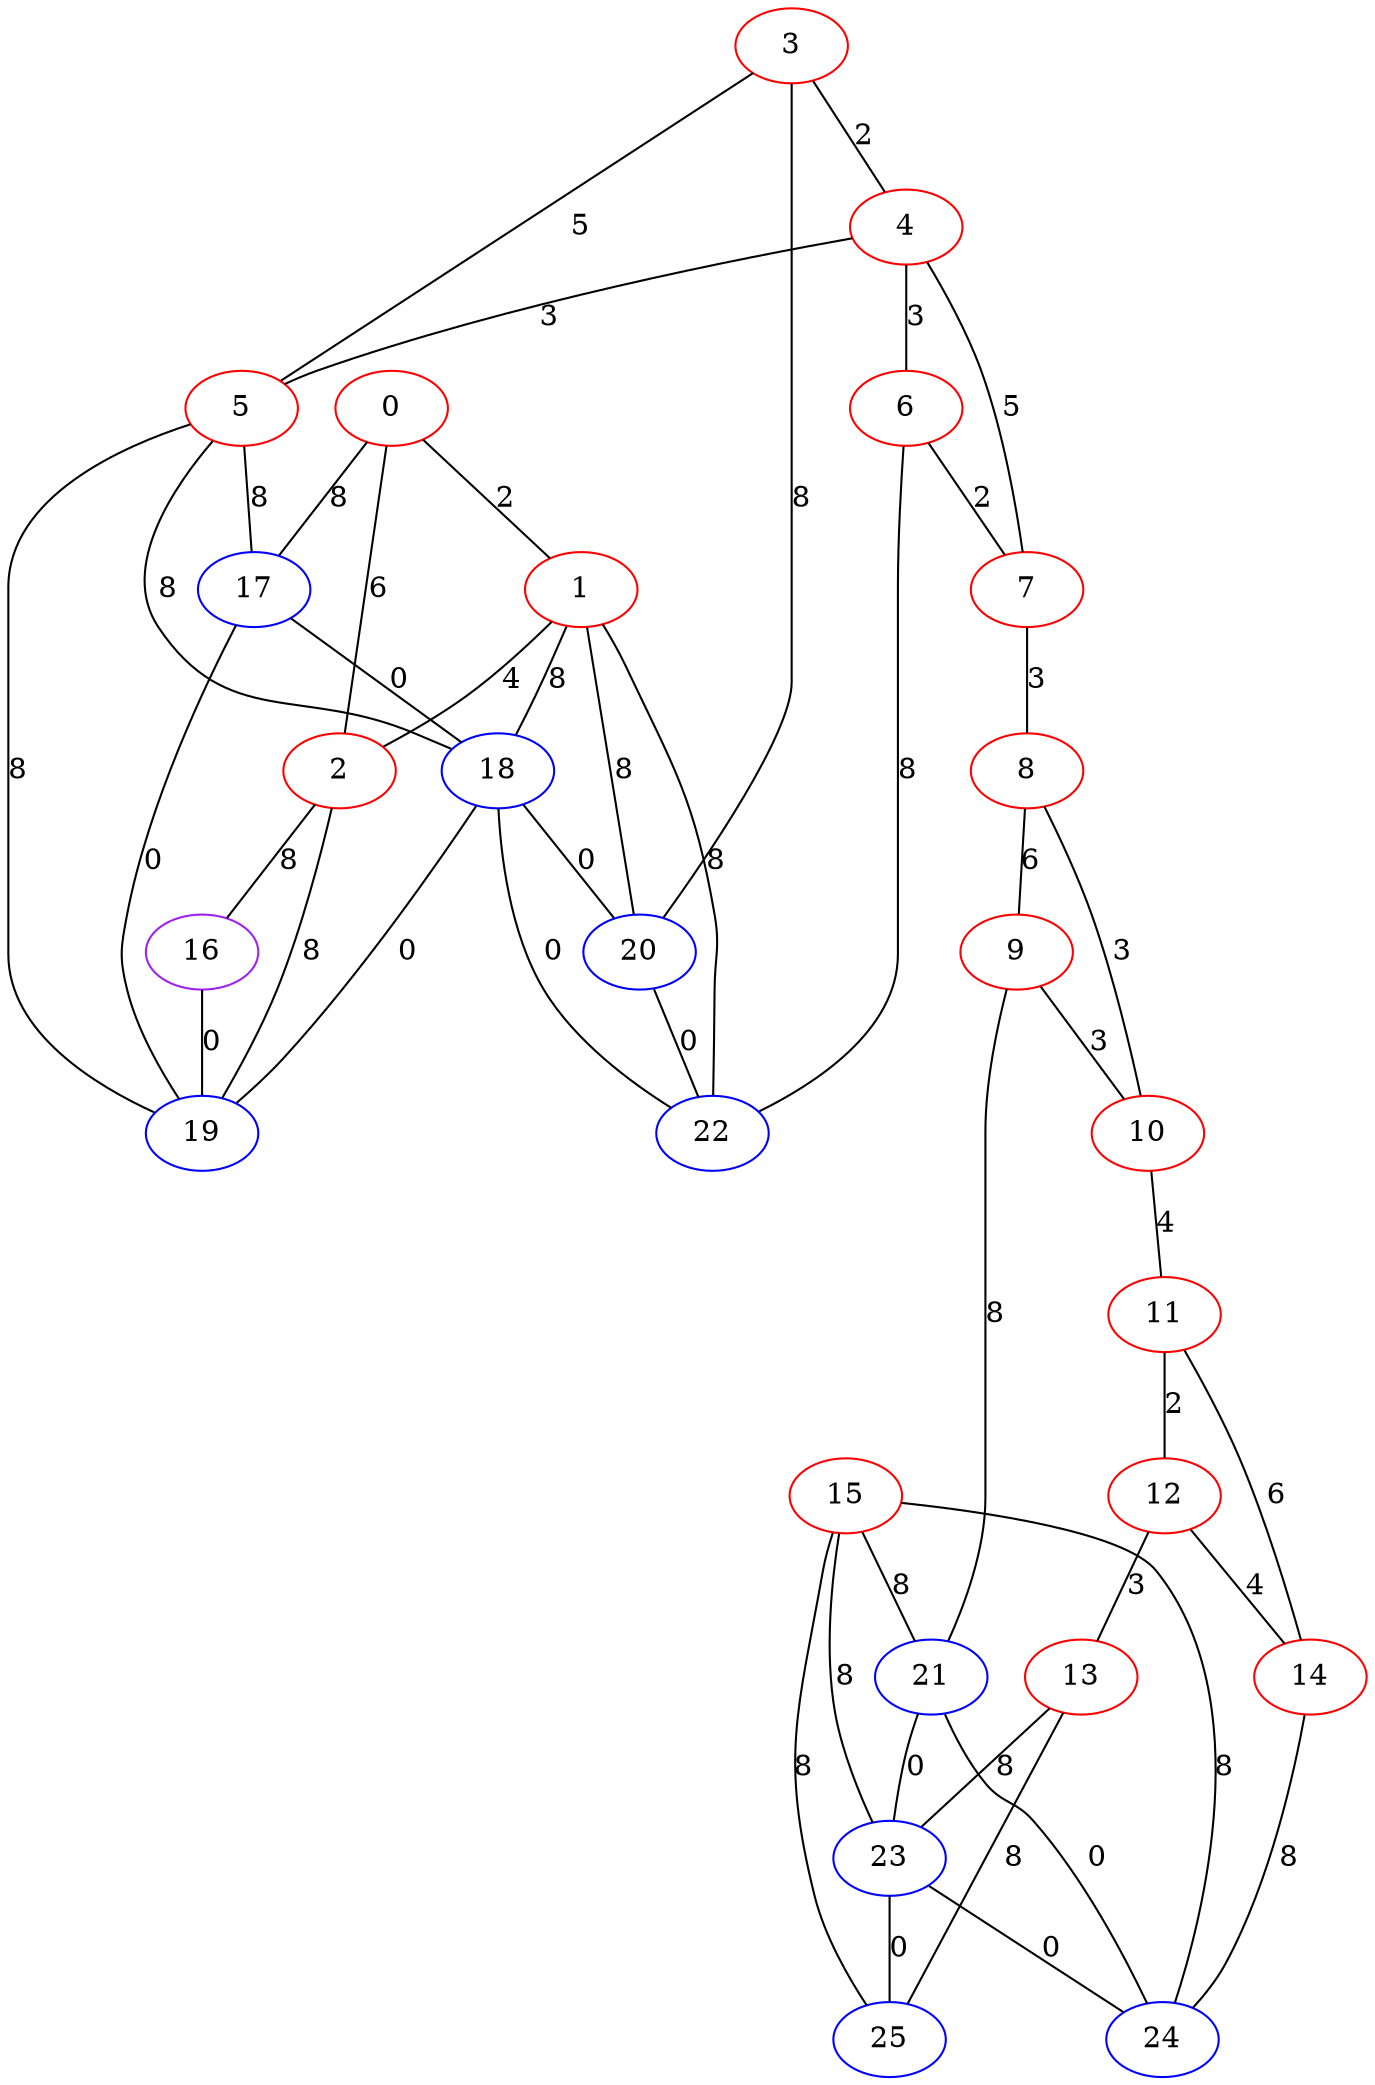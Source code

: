 graph "" {
0 [color=red, weight=1];
1 [color=red, weight=1];
2 [color=red, weight=1];
3 [color=red, weight=1];
4 [color=red, weight=1];
5 [color=red, weight=1];
6 [color=red, weight=1];
7 [color=red, weight=1];
8 [color=red, weight=1];
9 [color=red, weight=1];
10 [color=red, weight=1];
11 [color=red, weight=1];
12 [color=red, weight=1];
13 [color=red, weight=1];
14 [color=red, weight=1];
15 [color=red, weight=1];
16 [color=purple, weight=4];
17 [color=blue, weight=3];
18 [color=blue, weight=3];
19 [color=blue, weight=3];
20 [color=blue, weight=3];
21 [color=blue, weight=3];
22 [color=blue, weight=3];
23 [color=blue, weight=3];
24 [color=blue, weight=3];
25 [color=blue, weight=3];
0 -- 1  [key=0, label=2];
0 -- 2  [key=0, label=6];
0 -- 17  [key=0, label=8];
1 -- 2  [key=0, label=4];
1 -- 20  [key=0, label=8];
1 -- 18  [key=0, label=8];
1 -- 22  [key=0, label=8];
2 -- 19  [key=0, label=8];
2 -- 16  [key=0, label=8];
3 -- 20  [key=0, label=8];
3 -- 4  [key=0, label=2];
3 -- 5  [key=0, label=5];
4 -- 5  [key=0, label=3];
4 -- 6  [key=0, label=3];
4 -- 7  [key=0, label=5];
5 -- 19  [key=0, label=8];
5 -- 17  [key=0, label=8];
5 -- 18  [key=0, label=8];
6 -- 22  [key=0, label=8];
6 -- 7  [key=0, label=2];
7 -- 8  [key=0, label=3];
8 -- 9  [key=0, label=6];
8 -- 10  [key=0, label=3];
9 -- 10  [key=0, label=3];
9 -- 21  [key=0, label=8];
10 -- 11  [key=0, label=4];
11 -- 12  [key=0, label=2];
11 -- 14  [key=0, label=6];
12 -- 13  [key=0, label=3];
12 -- 14  [key=0, label=4];
13 -- 25  [key=0, label=8];
13 -- 23  [key=0, label=8];
14 -- 24  [key=0, label=8];
15 -- 24  [key=0, label=8];
15 -- 25  [key=0, label=8];
15 -- 21  [key=0, label=8];
15 -- 23  [key=0, label=8];
16 -- 19  [key=0, label=0];
17 -- 18  [key=0, label=0];
17 -- 19  [key=0, label=0];
18 -- 19  [key=0, label=0];
18 -- 20  [key=0, label=0];
18 -- 22  [key=0, label=0];
20 -- 22  [key=0, label=0];
21 -- 24  [key=0, label=0];
21 -- 23  [key=0, label=0];
23 -- 24  [key=0, label=0];
23 -- 25  [key=0, label=0];
}
